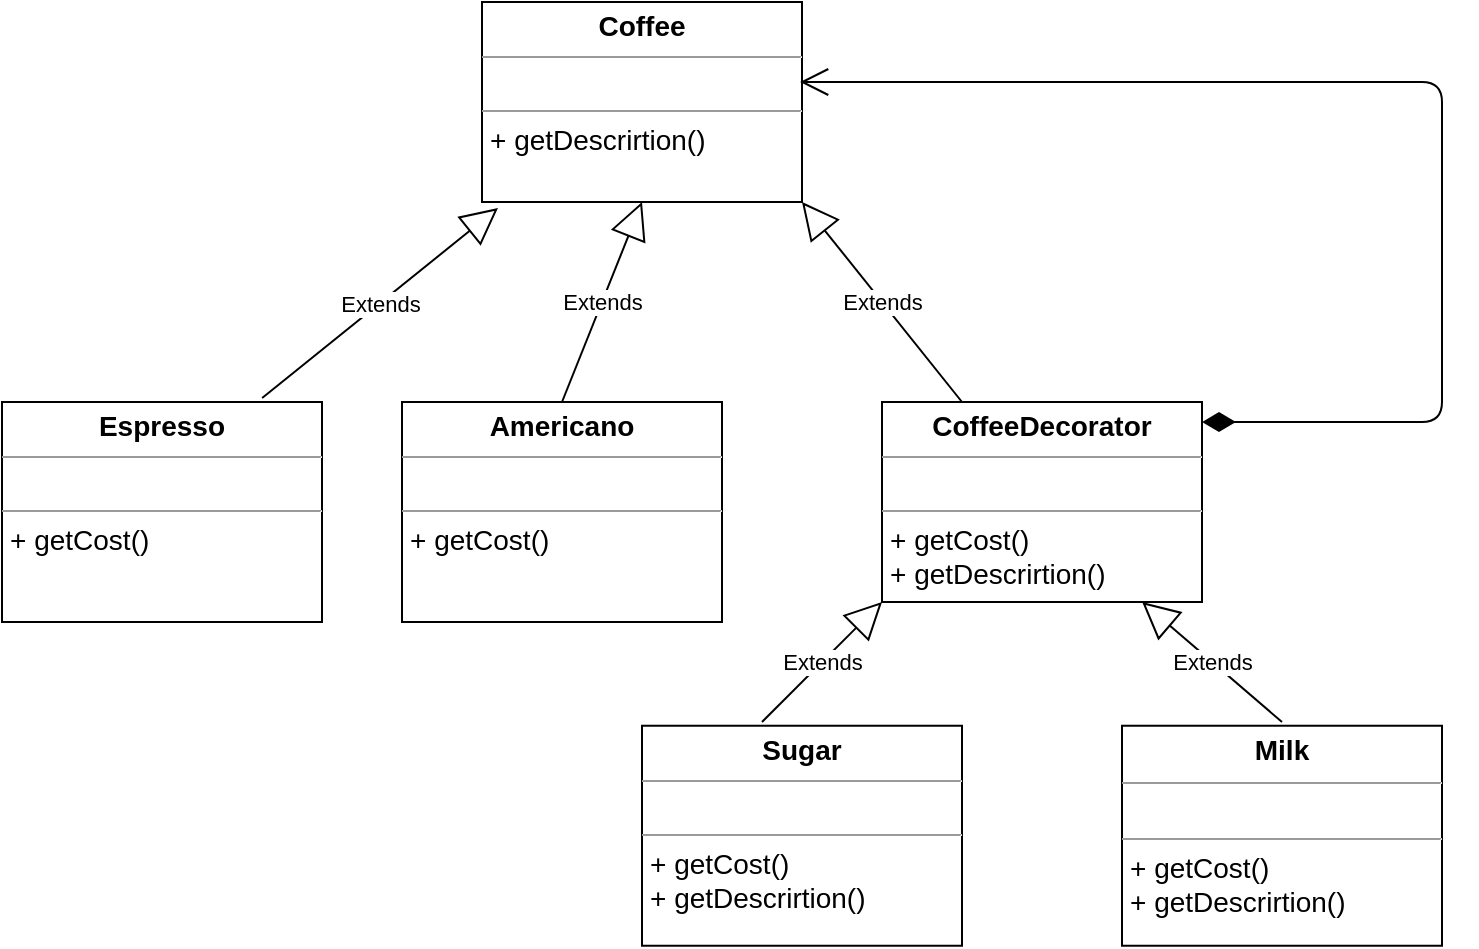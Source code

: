 <mxfile>
    <diagram id="Vkf1kccMHPyQg5MPIpvl" name="Page-1">
        <mxGraphModel dx="537" dy="500" grid="1" gridSize="10" guides="1" tooltips="1" connect="1" arrows="1" fold="1" page="1" pageScale="1" pageWidth="827" pageHeight="1169" math="0" shadow="0">
            <root>
                <mxCell id="0"/>
                <mxCell id="1" parent="0"/>
                <mxCell id="18" value="&lt;p style=&quot;margin: 0px ; margin-top: 4px ; text-align: center&quot;&gt;&lt;b style=&quot;font-size: 14px&quot;&gt;Sugar&lt;/b&gt;&lt;/p&gt;&lt;hr size=&quot;1&quot;&gt;&lt;p style=&quot;margin: 0px ; margin-left: 4px&quot;&gt;&lt;br&gt;&lt;/p&gt;&lt;hr size=&quot;1&quot;&gt;&lt;p style=&quot;margin: 0px 0px 0px 4px ; font-size: 14px&quot;&gt;&lt;font style=&quot;font-size: 14px&quot;&gt;+ getCost()&lt;/font&gt;&lt;/p&gt;&lt;p style=&quot;margin: 0px 0px 0px 4px ; font-size: 14px&quot;&gt;&lt;font style=&quot;font-size: 14px&quot;&gt;+ getDescrirtion()&lt;/font&gt;&lt;br&gt;&lt;/p&gt;" style="verticalAlign=top;align=left;overflow=fill;fontSize=12;fontFamily=Helvetica;html=1;" parent="1" vertex="1">
                    <mxGeometry x="360" y="481.87" width="160" height="110" as="geometry"/>
                </mxCell>
                <mxCell id="20" value="&lt;p style=&quot;margin: 4px 0px 0px ; text-align: center ; font-size: 14px&quot;&gt;&lt;font style=&quot;font-size: 14px&quot;&gt;&lt;b&gt;Milk&lt;/b&gt;&lt;br&gt;&lt;/font&gt;&lt;/p&gt;&lt;hr size=&quot;1&quot; style=&quot;font-size: 14px&quot;&gt;&lt;p style=&quot;margin: 0px ; margin-left: 4px&quot;&gt;&lt;br&gt;&lt;/p&gt;&lt;hr size=&quot;1&quot;&gt;&lt;p style=&quot;margin: 0px ; margin-left: 4px&quot;&gt;&lt;span style=&quot;font-size: 14px&quot;&gt;+ getCost()&lt;/span&gt;&lt;/p&gt;&lt;p style=&quot;margin: 0px ; margin-left: 4px&quot;&gt;&lt;span style=&quot;font-size: 14px&quot;&gt;+ getDescrirtion()&lt;/span&gt;&lt;br&gt;&lt;/p&gt;&lt;div&gt;&lt;span style=&quot;font-size: 14px&quot;&gt;&lt;br&gt;&lt;/span&gt;&lt;/div&gt;" style="verticalAlign=top;align=left;overflow=fill;fontSize=12;fontFamily=Helvetica;html=1;" parent="1" vertex="1">
                    <mxGeometry x="600" y="481.87" width="160" height="110" as="geometry"/>
                </mxCell>
                <mxCell id="21" value="&lt;p style=&quot;margin: 0px ; margin-top: 4px ; text-align: center&quot;&gt;&lt;b&gt;&lt;font style=&quot;font-size: 14px&quot;&gt;Coffee&lt;/font&gt;&lt;/b&gt;&lt;/p&gt;&lt;hr size=&quot;1&quot;&gt;&lt;p style=&quot;margin: 0px ; margin-left: 4px&quot;&gt;&lt;br&gt;&lt;/p&gt;&lt;hr size=&quot;1&quot;&gt;&lt;p style=&quot;margin: 0px 0px 0px 4px ; font-size: 14px&quot;&gt;&lt;span&gt;+ getDescrirtion()&lt;/span&gt;&lt;br&gt;&lt;/p&gt;" style="verticalAlign=top;align=left;overflow=fill;fontSize=12;fontFamily=Helvetica;html=1;" parent="1" vertex="1">
                    <mxGeometry x="280" y="120" width="160" height="100" as="geometry"/>
                </mxCell>
                <mxCell id="27" value="&lt;p style=&quot;margin: 0px ; margin-top: 4px ; text-align: center&quot;&gt;&lt;b style=&quot;font-size: 14px&quot;&gt;CoffeeDecorator&lt;/b&gt;&lt;/p&gt;&lt;hr size=&quot;1&quot;&gt;&lt;p style=&quot;margin: 0px ; margin-left: 4px&quot;&gt;&lt;br&gt;&lt;/p&gt;&lt;hr size=&quot;1&quot;&gt;&lt;p style=&quot;margin: 0px 0px 0px 4px ; font-size: 14px&quot;&gt;&lt;font style=&quot;font-size: 14px&quot;&gt;+ getCost()&lt;/font&gt;&lt;/p&gt;&lt;p style=&quot;margin: 0px 0px 0px 4px ; font-size: 14px&quot;&gt;&lt;font style=&quot;font-size: 14px&quot;&gt;+ getDescrirtion()&lt;/font&gt;&lt;/p&gt;" style="verticalAlign=top;align=left;overflow=fill;fontSize=12;fontFamily=Helvetica;html=1;" vertex="1" parent="1">
                    <mxGeometry x="480" y="320" width="160" height="100" as="geometry"/>
                </mxCell>
                <mxCell id="28" value="Extends" style="endArrow=block;endSize=16;endFill=0;html=1;exitX=0.375;exitY=-0.017;exitDx=0;exitDy=0;exitPerimeter=0;entryX=0;entryY=1;entryDx=0;entryDy=0;" edge="1" parent="1" source="18" target="27">
                    <mxGeometry width="160" relative="1" as="geometry">
                        <mxPoint x="300" y="430" as="sourcePoint"/>
                        <mxPoint x="460" y="430" as="targetPoint"/>
                    </mxGeometry>
                </mxCell>
                <mxCell id="29" value="Extends" style="endArrow=block;endSize=16;endFill=0;html=1;entryX=0.813;entryY=1;entryDx=0;entryDy=0;entryPerimeter=0;" edge="1" parent="1" target="27">
                    <mxGeometry width="160" relative="1" as="geometry">
                        <mxPoint x="680" y="480" as="sourcePoint"/>
                        <mxPoint x="827" y="440" as="targetPoint"/>
                    </mxGeometry>
                </mxCell>
                <mxCell id="31" value="&lt;p style=&quot;margin: 0px ; margin-top: 4px ; text-align: center&quot;&gt;&lt;b style=&quot;font-size: 14px&quot;&gt;Espresso&lt;/b&gt;&lt;/p&gt;&lt;hr size=&quot;1&quot;&gt;&lt;p style=&quot;margin: 0px ; margin-left: 4px&quot;&gt;&lt;br&gt;&lt;/p&gt;&lt;hr size=&quot;1&quot;&gt;&lt;p style=&quot;margin: 0px 0px 0px 4px ; font-size: 14px&quot;&gt;&lt;font style=&quot;font-size: 14px&quot;&gt;+ getCost()&lt;/font&gt;&lt;/p&gt;" style="verticalAlign=top;align=left;overflow=fill;fontSize=12;fontFamily=Helvetica;html=1;" vertex="1" parent="1">
                    <mxGeometry x="40" y="320" width="160" height="110" as="geometry"/>
                </mxCell>
                <mxCell id="32" value="&lt;p style=&quot;margin: 0px ; margin-top: 4px ; text-align: center&quot;&gt;&lt;span style=&quot;font-size: 14px&quot;&gt;&lt;b&gt;Americano&lt;/b&gt;&lt;/span&gt;&lt;/p&gt;&lt;hr size=&quot;1&quot;&gt;&lt;p style=&quot;margin: 0px ; margin-left: 4px&quot;&gt;&lt;br&gt;&lt;/p&gt;&lt;hr size=&quot;1&quot;&gt;&lt;p style=&quot;margin: 0px 0px 0px 4px ; font-size: 14px&quot;&gt;&lt;font style=&quot;font-size: 14px&quot;&gt;+ getCost()&lt;/font&gt;&lt;/p&gt;" style="verticalAlign=top;align=left;overflow=fill;fontSize=12;fontFamily=Helvetica;html=1;" vertex="1" parent="1">
                    <mxGeometry x="240" y="320" width="160" height="110" as="geometry"/>
                </mxCell>
                <mxCell id="33" value="Extends" style="endArrow=block;endSize=16;endFill=0;html=1;exitX=0.25;exitY=0;exitDx=0;exitDy=0;entryX=1;entryY=1;entryDx=0;entryDy=0;" edge="1" parent="1" source="27" target="21">
                    <mxGeometry width="160" relative="1" as="geometry">
                        <mxPoint x="500" y="270" as="sourcePoint"/>
                        <mxPoint x="660" y="270" as="targetPoint"/>
                    </mxGeometry>
                </mxCell>
                <mxCell id="34" value="Extends" style="endArrow=block;endSize=16;endFill=0;html=1;exitX=0.5;exitY=0;exitDx=0;exitDy=0;entryX=0.5;entryY=1;entryDx=0;entryDy=0;" edge="1" parent="1" source="32" target="21">
                    <mxGeometry width="160" relative="1" as="geometry">
                        <mxPoint x="280" y="280" as="sourcePoint"/>
                        <mxPoint x="440" y="280" as="targetPoint"/>
                    </mxGeometry>
                </mxCell>
                <mxCell id="36" value="Extends" style="endArrow=block;endSize=16;endFill=0;html=1;exitX=0.813;exitY=-0.018;exitDx=0;exitDy=0;exitPerimeter=0;entryX=0.05;entryY=1.03;entryDx=0;entryDy=0;entryPerimeter=0;" edge="1" parent="1" source="31" target="21">
                    <mxGeometry width="160" relative="1" as="geometry">
                        <mxPoint x="140" y="240" as="sourcePoint"/>
                        <mxPoint x="300" y="240" as="targetPoint"/>
                    </mxGeometry>
                </mxCell>
                <mxCell id="40" value="" style="endArrow=open;html=1;endSize=12;startArrow=diamondThin;startSize=14;startFill=1;edgeStyle=orthogonalEdgeStyle;align=left;verticalAlign=bottom;entryX=0.994;entryY=0.4;entryDx=0;entryDy=0;entryPerimeter=0;" edge="1" parent="1" target="21">
                    <mxGeometry x="-0.967" y="30" relative="1" as="geometry">
                        <mxPoint x="640" y="330" as="sourcePoint"/>
                        <mxPoint x="680" y="160" as="targetPoint"/>
                        <Array as="points">
                            <mxPoint x="760" y="330"/>
                            <mxPoint x="760" y="160"/>
                        </Array>
                        <mxPoint as="offset"/>
                    </mxGeometry>
                </mxCell>
            </root>
        </mxGraphModel>
    </diagram>
</mxfile>